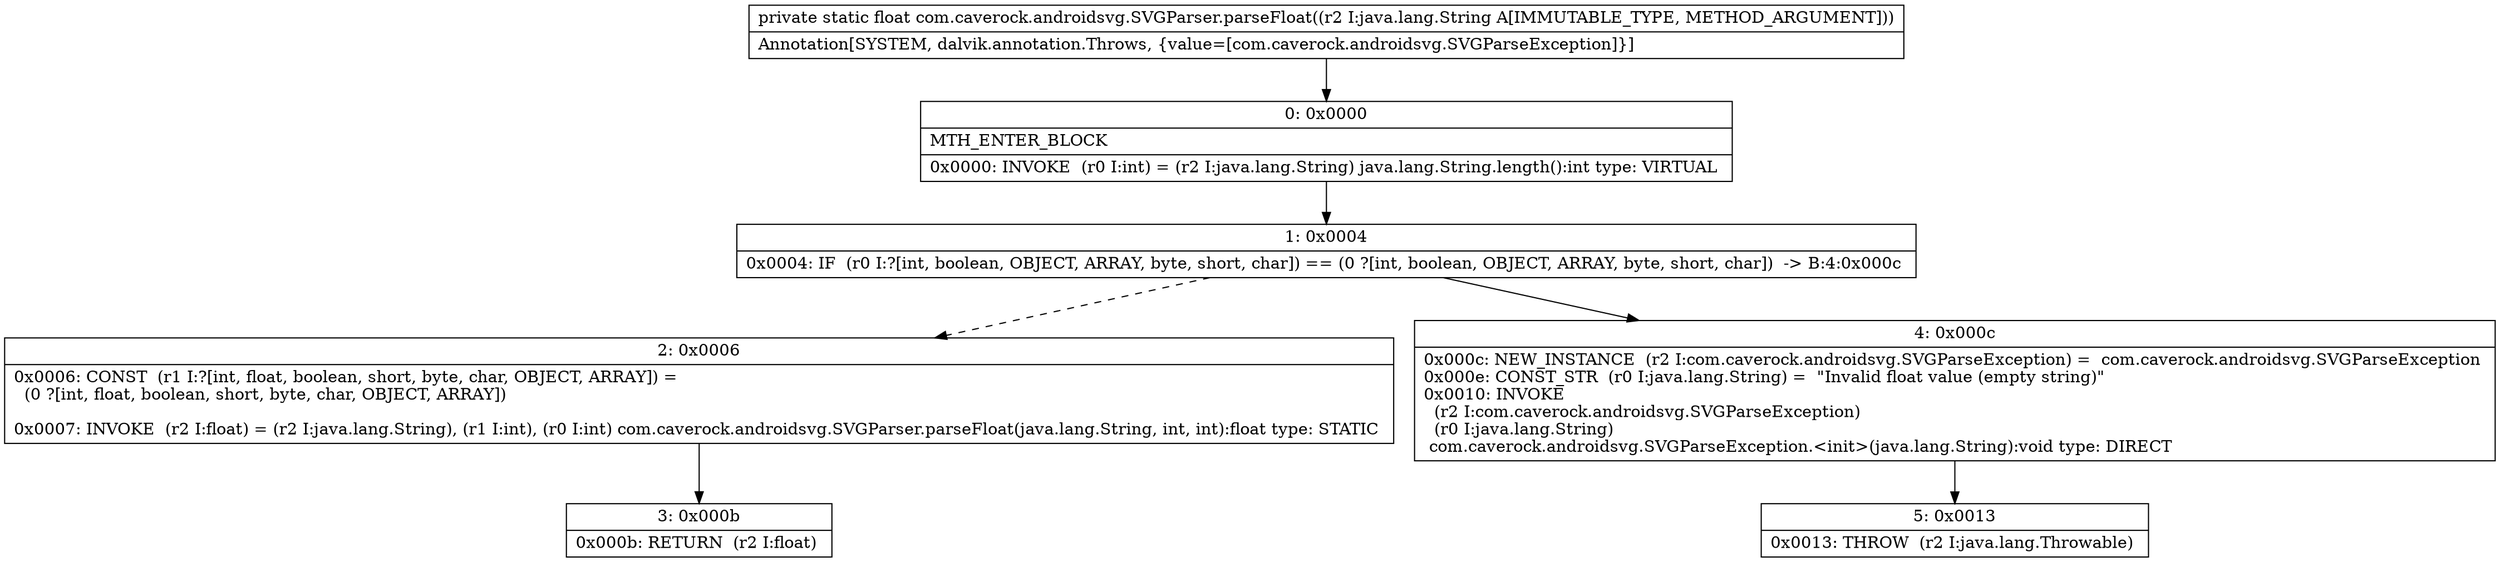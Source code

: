 digraph "CFG forcom.caverock.androidsvg.SVGParser.parseFloat(Ljava\/lang\/String;)F" {
Node_0 [shape=record,label="{0\:\ 0x0000|MTH_ENTER_BLOCK\l|0x0000: INVOKE  (r0 I:int) = (r2 I:java.lang.String) java.lang.String.length():int type: VIRTUAL \l}"];
Node_1 [shape=record,label="{1\:\ 0x0004|0x0004: IF  (r0 I:?[int, boolean, OBJECT, ARRAY, byte, short, char]) == (0 ?[int, boolean, OBJECT, ARRAY, byte, short, char])  \-\> B:4:0x000c \l}"];
Node_2 [shape=record,label="{2\:\ 0x0006|0x0006: CONST  (r1 I:?[int, float, boolean, short, byte, char, OBJECT, ARRAY]) = \l  (0 ?[int, float, boolean, short, byte, char, OBJECT, ARRAY])\l \l0x0007: INVOKE  (r2 I:float) = (r2 I:java.lang.String), (r1 I:int), (r0 I:int) com.caverock.androidsvg.SVGParser.parseFloat(java.lang.String, int, int):float type: STATIC \l}"];
Node_3 [shape=record,label="{3\:\ 0x000b|0x000b: RETURN  (r2 I:float) \l}"];
Node_4 [shape=record,label="{4\:\ 0x000c|0x000c: NEW_INSTANCE  (r2 I:com.caverock.androidsvg.SVGParseException) =  com.caverock.androidsvg.SVGParseException \l0x000e: CONST_STR  (r0 I:java.lang.String) =  \"Invalid float value (empty string)\" \l0x0010: INVOKE  \l  (r2 I:com.caverock.androidsvg.SVGParseException)\l  (r0 I:java.lang.String)\l com.caverock.androidsvg.SVGParseException.\<init\>(java.lang.String):void type: DIRECT \l}"];
Node_5 [shape=record,label="{5\:\ 0x0013|0x0013: THROW  (r2 I:java.lang.Throwable) \l}"];
MethodNode[shape=record,label="{private static float com.caverock.androidsvg.SVGParser.parseFloat((r2 I:java.lang.String A[IMMUTABLE_TYPE, METHOD_ARGUMENT]))  | Annotation[SYSTEM, dalvik.annotation.Throws, \{value=[com.caverock.androidsvg.SVGParseException]\}]\l}"];
MethodNode -> Node_0;
Node_0 -> Node_1;
Node_1 -> Node_2[style=dashed];
Node_1 -> Node_4;
Node_2 -> Node_3;
Node_4 -> Node_5;
}

